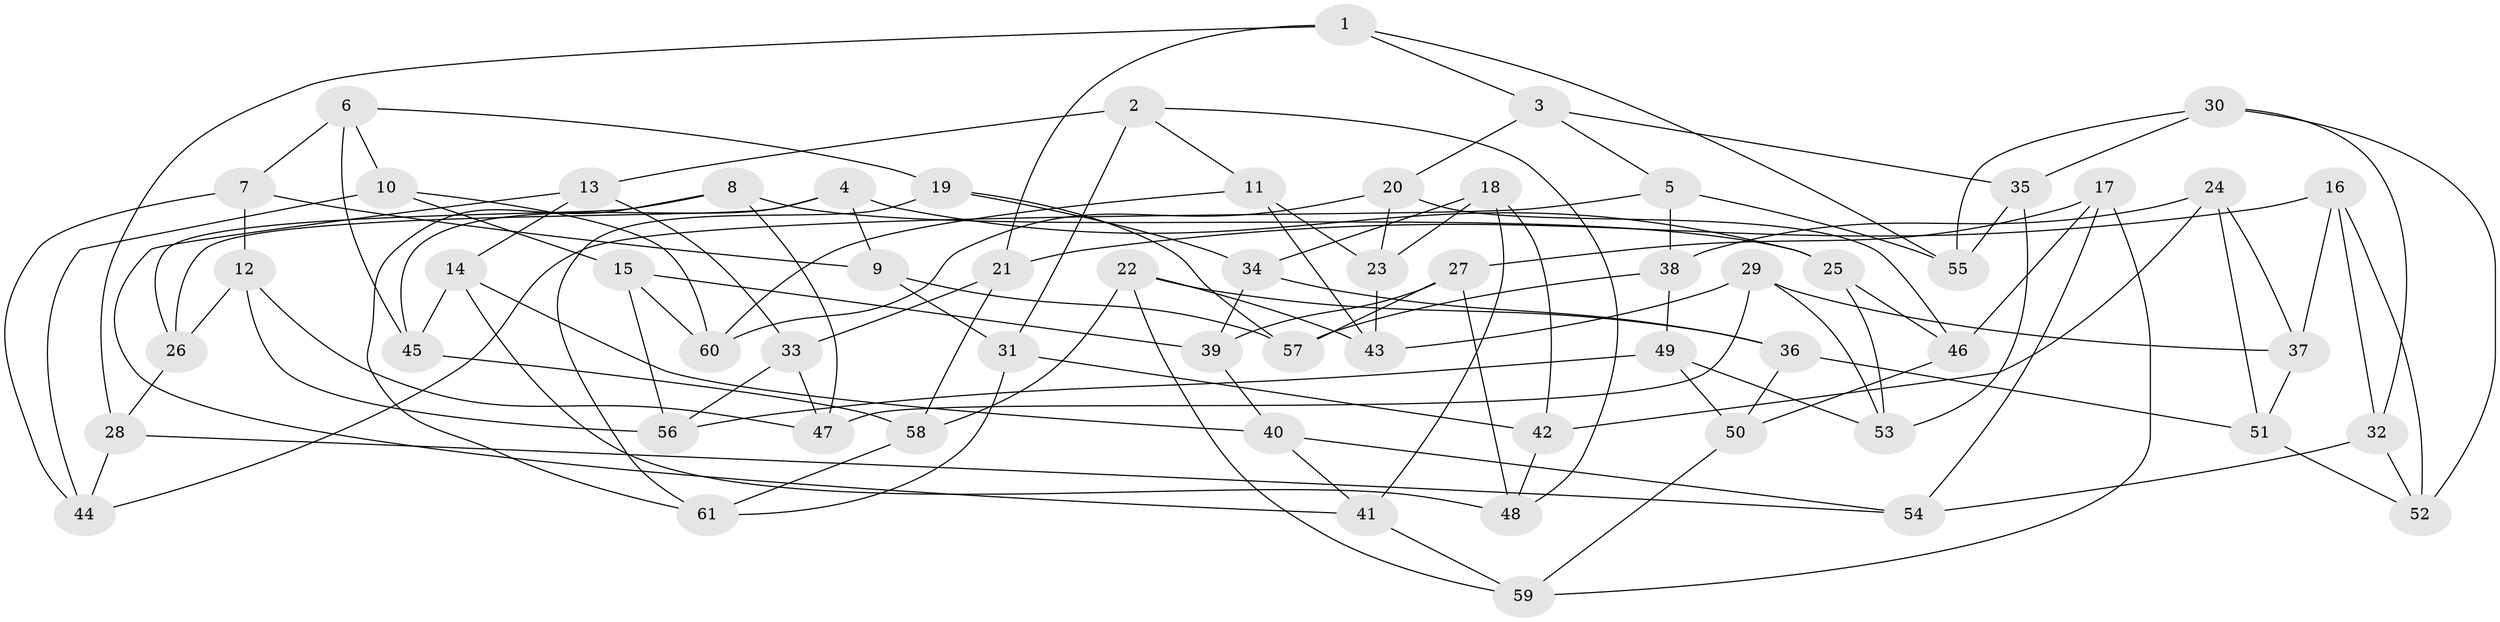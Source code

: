 // Generated by graph-tools (version 1.1) at 2025/57/03/09/25 04:57:50]
// undirected, 61 vertices, 122 edges
graph export_dot {
graph [start="1"]
  node [color=gray90,style=filled];
  1;
  2;
  3;
  4;
  5;
  6;
  7;
  8;
  9;
  10;
  11;
  12;
  13;
  14;
  15;
  16;
  17;
  18;
  19;
  20;
  21;
  22;
  23;
  24;
  25;
  26;
  27;
  28;
  29;
  30;
  31;
  32;
  33;
  34;
  35;
  36;
  37;
  38;
  39;
  40;
  41;
  42;
  43;
  44;
  45;
  46;
  47;
  48;
  49;
  50;
  51;
  52;
  53;
  54;
  55;
  56;
  57;
  58;
  59;
  60;
  61;
  1 -- 21;
  1 -- 55;
  1 -- 28;
  1 -- 3;
  2 -- 48;
  2 -- 13;
  2 -- 11;
  2 -- 31;
  3 -- 20;
  3 -- 5;
  3 -- 35;
  4 -- 9;
  4 -- 26;
  4 -- 25;
  4 -- 45;
  5 -- 38;
  5 -- 44;
  5 -- 55;
  6 -- 10;
  6 -- 45;
  6 -- 19;
  6 -- 7;
  7 -- 44;
  7 -- 12;
  7 -- 9;
  8 -- 26;
  8 -- 47;
  8 -- 61;
  8 -- 25;
  9 -- 57;
  9 -- 31;
  10 -- 15;
  10 -- 60;
  10 -- 44;
  11 -- 60;
  11 -- 43;
  11 -- 23;
  12 -- 56;
  12 -- 26;
  12 -- 47;
  13 -- 33;
  13 -- 41;
  13 -- 14;
  14 -- 48;
  14 -- 40;
  14 -- 45;
  15 -- 60;
  15 -- 56;
  15 -- 39;
  16 -- 37;
  16 -- 21;
  16 -- 32;
  16 -- 52;
  17 -- 54;
  17 -- 27;
  17 -- 46;
  17 -- 59;
  18 -- 23;
  18 -- 34;
  18 -- 42;
  18 -- 41;
  19 -- 34;
  19 -- 61;
  19 -- 57;
  20 -- 60;
  20 -- 23;
  20 -- 46;
  21 -- 58;
  21 -- 33;
  22 -- 43;
  22 -- 59;
  22 -- 36;
  22 -- 58;
  23 -- 43;
  24 -- 38;
  24 -- 51;
  24 -- 37;
  24 -- 42;
  25 -- 46;
  25 -- 53;
  26 -- 28;
  27 -- 39;
  27 -- 57;
  27 -- 48;
  28 -- 44;
  28 -- 54;
  29 -- 53;
  29 -- 37;
  29 -- 43;
  29 -- 47;
  30 -- 32;
  30 -- 55;
  30 -- 52;
  30 -- 35;
  31 -- 61;
  31 -- 42;
  32 -- 52;
  32 -- 54;
  33 -- 47;
  33 -- 56;
  34 -- 36;
  34 -- 39;
  35 -- 53;
  35 -- 55;
  36 -- 51;
  36 -- 50;
  37 -- 51;
  38 -- 57;
  38 -- 49;
  39 -- 40;
  40 -- 41;
  40 -- 54;
  41 -- 59;
  42 -- 48;
  45 -- 58;
  46 -- 50;
  49 -- 56;
  49 -- 50;
  49 -- 53;
  50 -- 59;
  51 -- 52;
  58 -- 61;
}
